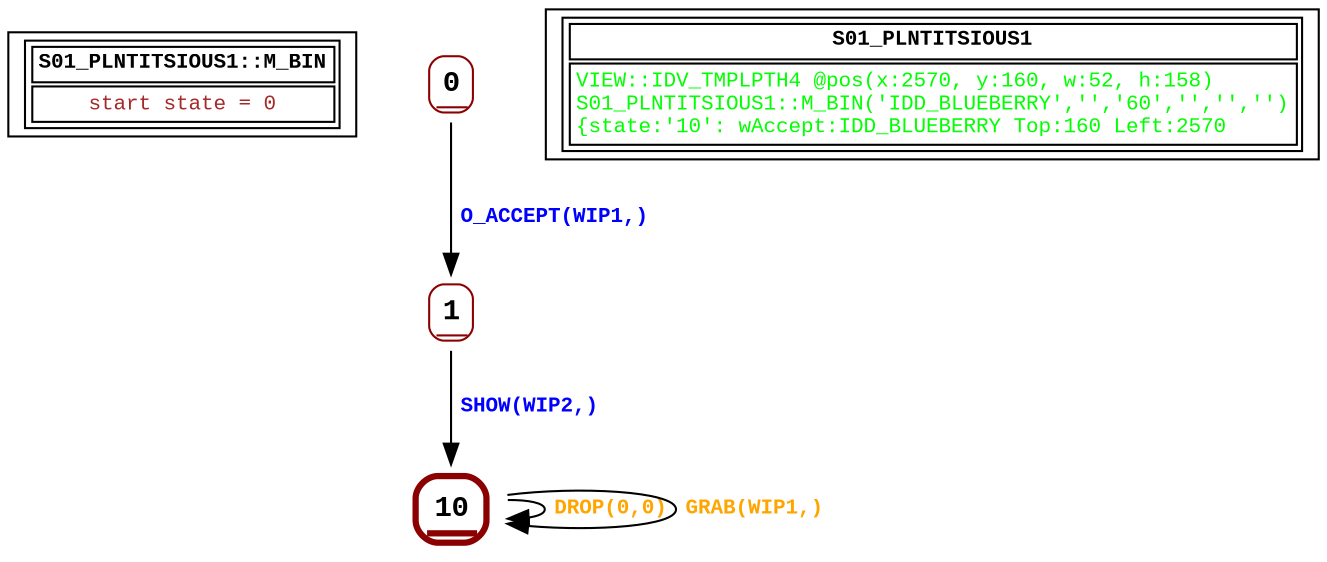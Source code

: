 digraph Automaton {
 fontname="Courier New"
	node [shape=oval, fontname="Courier New"];
	filename[shape = record, fontsize=10, label=< <table border="1"><tr><td><b>S01_PLNTITSIOUS1::M_BIN<br align="left"/></b></td></tr>
<tr><td><font point-size="10" color ="brown">start state = 0<br align="left"/></font></td></tr></table>>
];
	0[shape = none, fontsize=14, label=< <table border="1" color="darkred" style="rounded"><tr><td sides="b"><b>0<br align="left"/></b></td></tr>
</table>>];
"0" -> "1" [fontcolor=blue,fontsize=10,fontname="Courier New", label=< <table border="0"><tr><td><b>O_ACCEPT(WIP1,)<br align="left"/></b></td></tr>
</table>>
];
	1[shape = none, fontsize=14, label=< <table border="1" color="darkred" style="rounded"><tr><td sides="b"><b>1<br align="left"/></b></td></tr>
</table>>];
"1" -> "10" [fontcolor=blue,fontsize=10,fontname="Courier New", label=< <table border="0"><tr><td><b>SHOW(WIP2,)<br align="left"/></b></td></tr>
</table>>
];
	10[shape = none, fontsize=14, label=< <table border="3" color="darkred" style="rounded"><tr><td sides="b"><b>10<br align="left"/></b></td></tr>
</table>>];
"10" -> "10" [fontcolor=orange,fontsize=10,fontname="Courier New", label=< <table border="0"><tr><td><b>DROP(0,0)<br align="left"/></b></td></tr>
</table>>
];
"10" -> "10" [fontcolor=orange,fontsize=10,fontname="Courier New", label=< <table border="0"><tr><td><b>GRAB(WIP1,)<br align="left"/></b></td></tr>
</table>>
];
	status[shape = record, fontsize=10, label=< <table border="1"><tr><td><b>S01_PLNTITSIOUS1<br align="left"/></b></td></tr>
<tr><td><font point-size="10" color ="green">VIEW::IDV_TMPLPTH4 @pos(x:2570, y:160, w:52, h:158)<br align="left"/>S01_PLNTITSIOUS1::M_BIN(&apos;IDD_BLUEBERRY&apos;,&apos;&apos;,&apos;60&apos;,&apos;&apos;,&apos;&apos;,&apos;&apos;)<br align="left"/>			&#123;state:&apos;10&apos;: wAccept:IDD_BLUEBERRY Top:160 Left:2570<br align="left"/></font></td></tr></table>>
];
}
